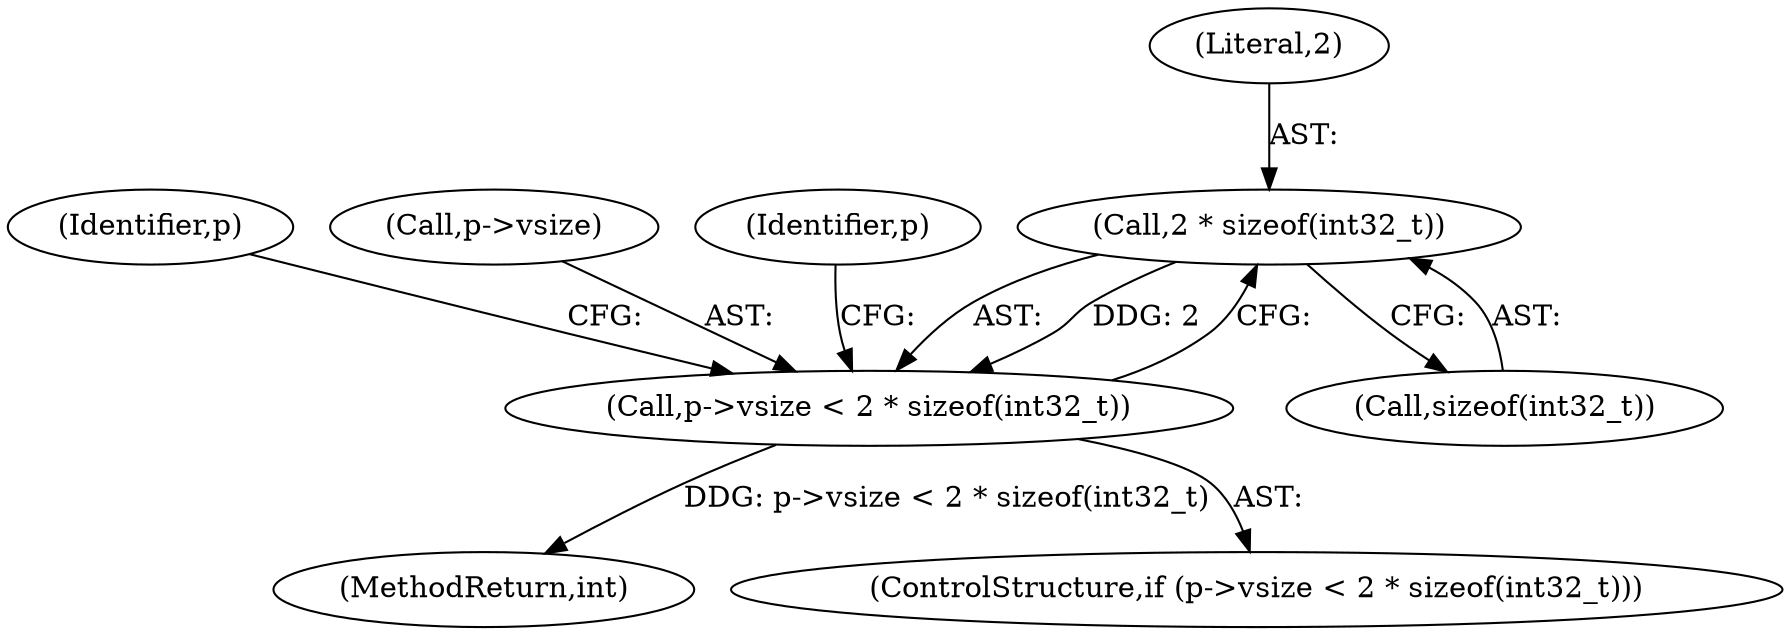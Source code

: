 digraph "0_Android_d72ea85c78a1a68bf99fd5804ad9784b4102fe57@API" {
"1000219" [label="(Call,2 * sizeof(int32_t))"];
"1000215" [label="(Call,p->vsize < 2 * sizeof(int32_t))"];
"1000606" [label="(MethodReturn,int)"];
"1000219" [label="(Call,2 * sizeof(int32_t))"];
"1000225" [label="(Identifier,p)"];
"1000220" [label="(Literal,2)"];
"1000214" [label="(ControlStructure,if (p->vsize < 2 * sizeof(int32_t)))"];
"1000221" [label="(Call,sizeof(int32_t))"];
"1000215" [label="(Call,p->vsize < 2 * sizeof(int32_t))"];
"1000216" [label="(Call,p->vsize)"];
"1000231" [label="(Identifier,p)"];
"1000219" -> "1000215"  [label="AST: "];
"1000219" -> "1000221"  [label="CFG: "];
"1000220" -> "1000219"  [label="AST: "];
"1000221" -> "1000219"  [label="AST: "];
"1000215" -> "1000219"  [label="CFG: "];
"1000219" -> "1000215"  [label="DDG: 2"];
"1000215" -> "1000214"  [label="AST: "];
"1000216" -> "1000215"  [label="AST: "];
"1000225" -> "1000215"  [label="CFG: "];
"1000231" -> "1000215"  [label="CFG: "];
"1000215" -> "1000606"  [label="DDG: p->vsize < 2 * sizeof(int32_t)"];
}
